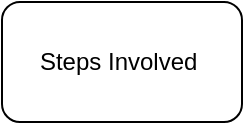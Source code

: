 <mxfile version="15.6.6" type="device"><diagram id="YwddFoECP8qNXAUBZPUy" name="Page-1"><mxGraphModel dx="782" dy="468" grid="1" gridSize="10" guides="1" tooltips="1" connect="1" arrows="1" fold="1" page="1" pageScale="1" pageWidth="850" pageHeight="1400" math="0" shadow="0"><root><mxCell id="0"/><mxCell id="1" parent="0"/><mxCell id="g1TSHCCCHg8O1ygtv4AG-1" value="Steps Involved&amp;nbsp;" style="rounded=1;whiteSpace=wrap;html=1;fillColor=default;strokeColor=default;fontColor=default;" vertex="1" parent="1"><mxGeometry x="290" y="70" width="120" height="60" as="geometry"/></mxCell></root></mxGraphModel></diagram></mxfile>